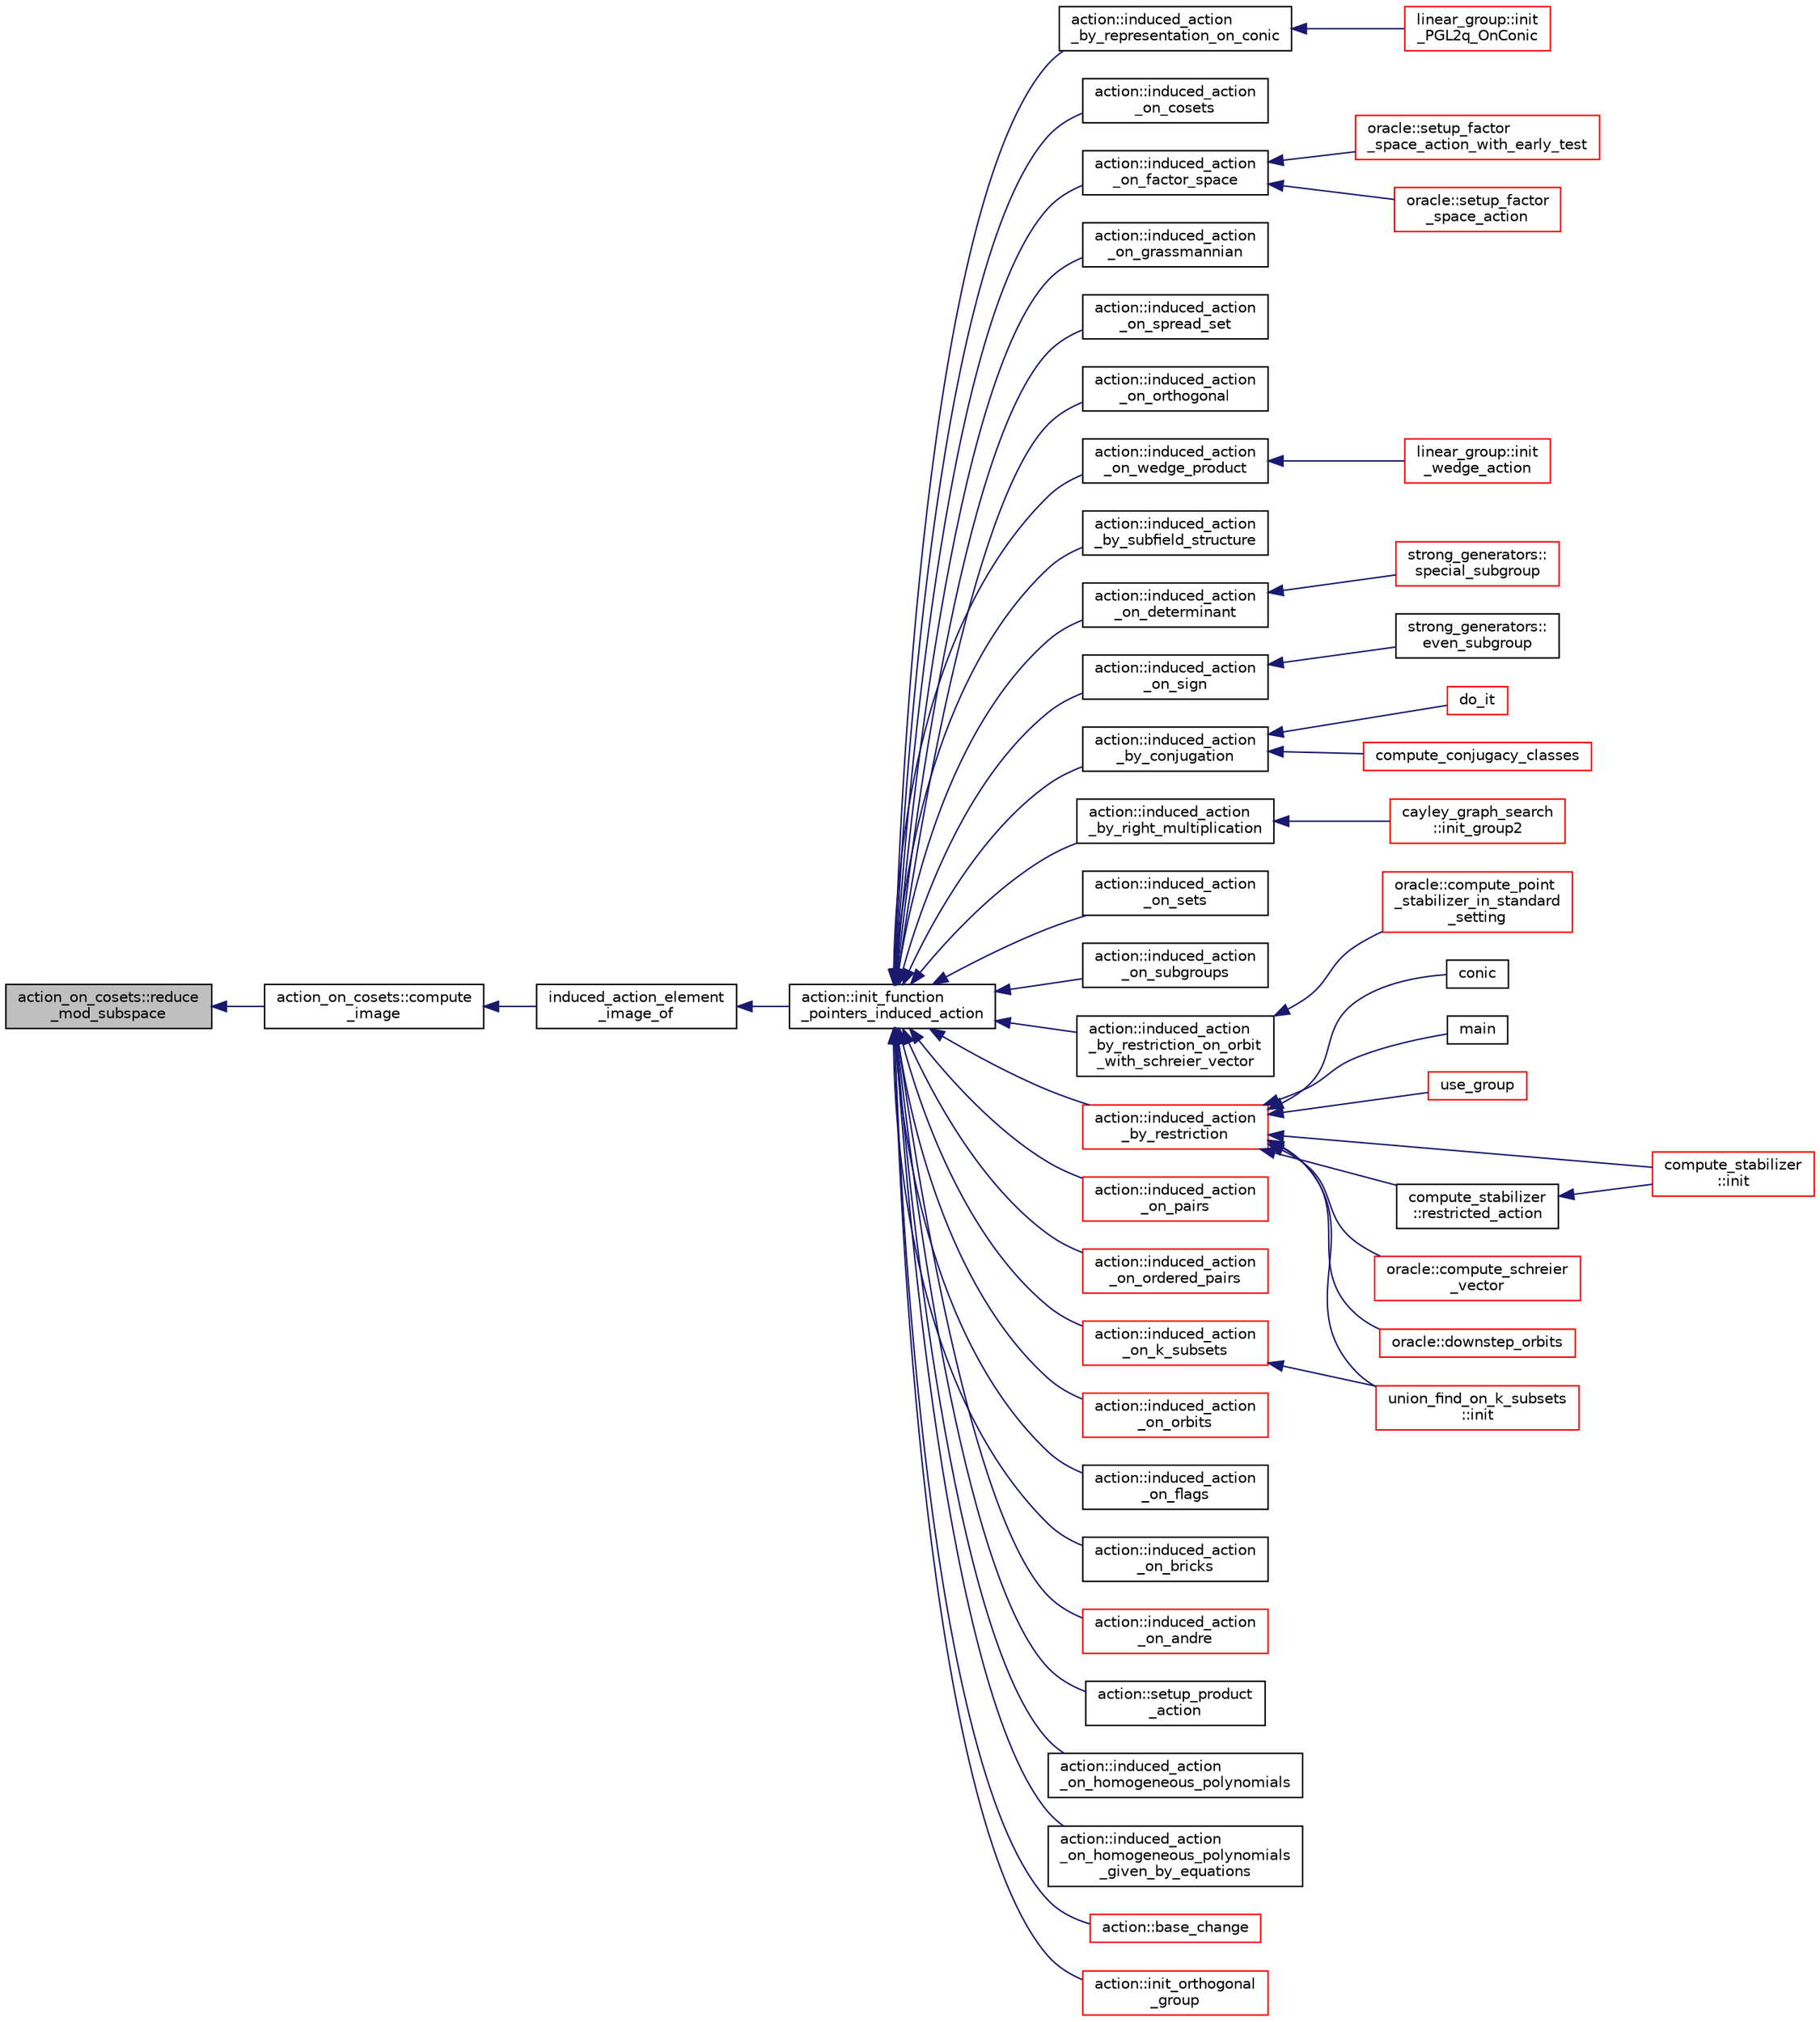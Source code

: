 digraph "action_on_cosets::reduce_mod_subspace"
{
  edge [fontname="Helvetica",fontsize="10",labelfontname="Helvetica",labelfontsize="10"];
  node [fontname="Helvetica",fontsize="10",shape=record];
  rankdir="LR";
  Node262 [label="action_on_cosets::reduce\l_mod_subspace",height=0.2,width=0.4,color="black", fillcolor="grey75", style="filled", fontcolor="black"];
  Node262 -> Node263 [dir="back",color="midnightblue",fontsize="10",style="solid",fontname="Helvetica"];
  Node263 [label="action_on_cosets::compute\l_image",height=0.2,width=0.4,color="black", fillcolor="white", style="filled",URL="$d3/d72/classaction__on__cosets.html#a6c64ec61d7a0443041ca04ec17791dbd"];
  Node263 -> Node264 [dir="back",color="midnightblue",fontsize="10",style="solid",fontname="Helvetica"];
  Node264 [label="induced_action_element\l_image_of",height=0.2,width=0.4,color="black", fillcolor="white", style="filled",URL="$d3/d27/interface_8_c.html#a821850d6c3988dd122de0489cd36f0f0"];
  Node264 -> Node265 [dir="back",color="midnightblue",fontsize="10",style="solid",fontname="Helvetica"];
  Node265 [label="action::init_function\l_pointers_induced_action",height=0.2,width=0.4,color="black", fillcolor="white", style="filled",URL="$d2/d86/classaction.html#a3b9287d084b24f7a3b9532a7589c58de"];
  Node265 -> Node266 [dir="back",color="midnightblue",fontsize="10",style="solid",fontname="Helvetica"];
  Node266 [label="action::induced_action\l_by_representation_on_conic",height=0.2,width=0.4,color="black", fillcolor="white", style="filled",URL="$d2/d86/classaction.html#a228538e3f07bc186db8eb5da8b90f617"];
  Node266 -> Node267 [dir="back",color="midnightblue",fontsize="10",style="solid",fontname="Helvetica"];
  Node267 [label="linear_group::init\l_PGL2q_OnConic",height=0.2,width=0.4,color="red", fillcolor="white", style="filled",URL="$df/d5a/classlinear__group.html#a84c4d6e1849da4c6f8f096a1af2a8270"];
  Node265 -> Node274 [dir="back",color="midnightblue",fontsize="10",style="solid",fontname="Helvetica"];
  Node274 [label="action::induced_action\l_on_cosets",height=0.2,width=0.4,color="black", fillcolor="white", style="filled",URL="$d2/d86/classaction.html#acbdff5ffed42af6a01f07dffb2787237"];
  Node265 -> Node275 [dir="back",color="midnightblue",fontsize="10",style="solid",fontname="Helvetica"];
  Node275 [label="action::induced_action\l_on_factor_space",height=0.2,width=0.4,color="black", fillcolor="white", style="filled",URL="$d2/d86/classaction.html#af501ff2aa74fb6049bee5c01cd8b909b"];
  Node275 -> Node276 [dir="back",color="midnightblue",fontsize="10",style="solid",fontname="Helvetica"];
  Node276 [label="oracle::setup_factor\l_space_action_with_early_test",height=0.2,width=0.4,color="red", fillcolor="white", style="filled",URL="$d7/da7/classoracle.html#a7c26a85886666829e9727df91d2f01ad"];
  Node275 -> Node356 [dir="back",color="midnightblue",fontsize="10",style="solid",fontname="Helvetica"];
  Node356 [label="oracle::setup_factor\l_space_action",height=0.2,width=0.4,color="red", fillcolor="white", style="filled",URL="$d7/da7/classoracle.html#a181e076f112ba1f32f5fb4e8abebdb18"];
  Node265 -> Node357 [dir="back",color="midnightblue",fontsize="10",style="solid",fontname="Helvetica"];
  Node357 [label="action::induced_action\l_on_grassmannian",height=0.2,width=0.4,color="black", fillcolor="white", style="filled",URL="$d2/d86/classaction.html#a295b730ecc0b0bf30f714094fef956ea"];
  Node265 -> Node358 [dir="back",color="midnightblue",fontsize="10",style="solid",fontname="Helvetica"];
  Node358 [label="action::induced_action\l_on_spread_set",height=0.2,width=0.4,color="black", fillcolor="white", style="filled",URL="$d2/d86/classaction.html#a7c5839c650592f083dc850d81ed05a5b"];
  Node265 -> Node359 [dir="back",color="midnightblue",fontsize="10",style="solid",fontname="Helvetica"];
  Node359 [label="action::induced_action\l_on_orthogonal",height=0.2,width=0.4,color="black", fillcolor="white", style="filled",URL="$d2/d86/classaction.html#a4f191cee643a81d7f18a4d729084e945"];
  Node265 -> Node360 [dir="back",color="midnightblue",fontsize="10",style="solid",fontname="Helvetica"];
  Node360 [label="action::induced_action\l_on_wedge_product",height=0.2,width=0.4,color="black", fillcolor="white", style="filled",URL="$d2/d86/classaction.html#af13a5da25b8e8597ab695edff222fb6a"];
  Node360 -> Node361 [dir="back",color="midnightblue",fontsize="10",style="solid",fontname="Helvetica"];
  Node361 [label="linear_group::init\l_wedge_action",height=0.2,width=0.4,color="red", fillcolor="white", style="filled",URL="$df/d5a/classlinear__group.html#a16a8a2a5fdc535f2263210ca7943119e"];
  Node265 -> Node362 [dir="back",color="midnightblue",fontsize="10",style="solid",fontname="Helvetica"];
  Node362 [label="action::induced_action\l_by_subfield_structure",height=0.2,width=0.4,color="black", fillcolor="white", style="filled",URL="$d2/d86/classaction.html#add42951bdab176ceed6cc4af05dfa948"];
  Node265 -> Node363 [dir="back",color="midnightblue",fontsize="10",style="solid",fontname="Helvetica"];
  Node363 [label="action::induced_action\l_on_determinant",height=0.2,width=0.4,color="black", fillcolor="white", style="filled",URL="$d2/d86/classaction.html#aa6b9d3c2ded2cae185ee31f2200ad0b5"];
  Node363 -> Node364 [dir="back",color="midnightblue",fontsize="10",style="solid",fontname="Helvetica"];
  Node364 [label="strong_generators::\lspecial_subgroup",height=0.2,width=0.4,color="red", fillcolor="white", style="filled",URL="$dc/d09/classstrong__generators.html#a78e9e4d012bb440194e2874c40ca9e29"];
  Node265 -> Node366 [dir="back",color="midnightblue",fontsize="10",style="solid",fontname="Helvetica"];
  Node366 [label="action::induced_action\l_on_sign",height=0.2,width=0.4,color="black", fillcolor="white", style="filled",URL="$d2/d86/classaction.html#ab17b07971b94eae7c5efa21b33f643f1"];
  Node366 -> Node367 [dir="back",color="midnightblue",fontsize="10",style="solid",fontname="Helvetica"];
  Node367 [label="strong_generators::\leven_subgroup",height=0.2,width=0.4,color="black", fillcolor="white", style="filled",URL="$dc/d09/classstrong__generators.html#a8c1a171968f012ec245b0487a6af66e0"];
  Node265 -> Node368 [dir="back",color="midnightblue",fontsize="10",style="solid",fontname="Helvetica"];
  Node368 [label="action::induced_action\l_by_conjugation",height=0.2,width=0.4,color="black", fillcolor="white", style="filled",URL="$d2/d86/classaction.html#a45fb7703c6acac791acdcde339d21cc2"];
  Node368 -> Node369 [dir="back",color="midnightblue",fontsize="10",style="solid",fontname="Helvetica"];
  Node369 [label="do_it",height=0.2,width=0.4,color="red", fillcolor="white", style="filled",URL="$da/da3/burnside_8_c.html#a6a1ed4d46bdb13e56112f47f0565c25b"];
  Node368 -> Node371 [dir="back",color="midnightblue",fontsize="10",style="solid",fontname="Helvetica"];
  Node371 [label="compute_conjugacy_classes",height=0.2,width=0.4,color="red", fillcolor="white", style="filled",URL="$dc/dd4/group__actions_8h.html#a3a3f311d8e19e481707b3e54dbb35066"];
  Node265 -> Node376 [dir="back",color="midnightblue",fontsize="10",style="solid",fontname="Helvetica"];
  Node376 [label="action::induced_action\l_by_right_multiplication",height=0.2,width=0.4,color="black", fillcolor="white", style="filled",URL="$d2/d86/classaction.html#aafa2818d9d98046507e2754938be0c04"];
  Node376 -> Node377 [dir="back",color="midnightblue",fontsize="10",style="solid",fontname="Helvetica"];
  Node377 [label="cayley_graph_search\l::init_group2",height=0.2,width=0.4,color="red", fillcolor="white", style="filled",URL="$de/dae/classcayley__graph__search.html#ac765646a4795740d7ac0a9407bf35f32"];
  Node265 -> Node379 [dir="back",color="midnightblue",fontsize="10",style="solid",fontname="Helvetica"];
  Node379 [label="action::induced_action\l_on_sets",height=0.2,width=0.4,color="black", fillcolor="white", style="filled",URL="$d2/d86/classaction.html#a09639acee6b88644c103b17050cc32f1"];
  Node265 -> Node380 [dir="back",color="midnightblue",fontsize="10",style="solid",fontname="Helvetica"];
  Node380 [label="action::induced_action\l_on_subgroups",height=0.2,width=0.4,color="black", fillcolor="white", style="filled",URL="$d2/d86/classaction.html#ad0de7ea45a2a73c1b8e0f52ee3ce4610"];
  Node265 -> Node381 [dir="back",color="midnightblue",fontsize="10",style="solid",fontname="Helvetica"];
  Node381 [label="action::induced_action\l_by_restriction_on_orbit\l_with_schreier_vector",height=0.2,width=0.4,color="black", fillcolor="white", style="filled",URL="$d2/d86/classaction.html#ad3ddab72625d9bebe7ac8eaef488cf4c"];
  Node381 -> Node382 [dir="back",color="midnightblue",fontsize="10",style="solid",fontname="Helvetica"];
  Node382 [label="oracle::compute_point\l_stabilizer_in_standard\l_setting",height=0.2,width=0.4,color="red", fillcolor="white", style="filled",URL="$d7/da7/classoracle.html#afa7b2b71cd2ccbb807a740d6e1085982"];
  Node265 -> Node383 [dir="back",color="midnightblue",fontsize="10",style="solid",fontname="Helvetica"];
  Node383 [label="action::induced_action\l_by_restriction",height=0.2,width=0.4,color="red", fillcolor="white", style="filled",URL="$d2/d86/classaction.html#a37c21f74a97c921d882a308370c06357"];
  Node383 -> Node287 [dir="back",color="midnightblue",fontsize="10",style="solid",fontname="Helvetica"];
  Node287 [label="conic",height=0.2,width=0.4,color="black", fillcolor="white", style="filled",URL="$d4/de8/conic_8_c.html#a96def9474b981a9d5831a9b48d85d652"];
  Node383 -> Node384 [dir="back",color="midnightblue",fontsize="10",style="solid",fontname="Helvetica"];
  Node384 [label="main",height=0.2,width=0.4,color="black", fillcolor="white", style="filled",URL="$d5/d0d/apps_2projective__space_2polar_8_c.html#a217dbf8b442f20279ea00b898af96f52"];
  Node383 -> Node314 [dir="back",color="midnightblue",fontsize="10",style="solid",fontname="Helvetica"];
  Node314 [label="use_group",height=0.2,width=0.4,color="red", fillcolor="white", style="filled",URL="$d9/d9f/all__cliques_8_c.html#aba62531e97173264c39afe2c7857af31"];
  Node383 -> Node385 [dir="back",color="midnightblue",fontsize="10",style="solid",fontname="Helvetica"];
  Node385 [label="union_find_on_k_subsets\l::init",height=0.2,width=0.4,color="red", fillcolor="white", style="filled",URL="$d3/d1b/classunion__find__on__k__subsets.html#aad0de310a8e8df1ff78ee2eaf3ec1e54"];
  Node383 -> Node387 [dir="back",color="midnightblue",fontsize="10",style="solid",fontname="Helvetica"];
  Node387 [label="compute_stabilizer\l::init",height=0.2,width=0.4,color="red", fillcolor="white", style="filled",URL="$d8/d30/classcompute__stabilizer.html#a36a1729430f317a65559220a8206a7d7"];
  Node383 -> Node392 [dir="back",color="midnightblue",fontsize="10",style="solid",fontname="Helvetica"];
  Node392 [label="compute_stabilizer\l::restricted_action",height=0.2,width=0.4,color="black", fillcolor="white", style="filled",URL="$d8/d30/classcompute__stabilizer.html#a895df470da0ac14f812c3c4b6f2280b9"];
  Node392 -> Node387 [dir="back",color="midnightblue",fontsize="10",style="solid",fontname="Helvetica"];
  Node383 -> Node393 [dir="back",color="midnightblue",fontsize="10",style="solid",fontname="Helvetica"];
  Node393 [label="oracle::compute_schreier\l_vector",height=0.2,width=0.4,color="red", fillcolor="white", style="filled",URL="$d7/da7/classoracle.html#a1ba7d398b51ed70f89b5ea54adb7b089"];
  Node383 -> Node403 [dir="back",color="midnightblue",fontsize="10",style="solid",fontname="Helvetica"];
  Node403 [label="oracle::downstep_orbits",height=0.2,width=0.4,color="red", fillcolor="white", style="filled",URL="$d7/da7/classoracle.html#a65ea623f3a7b2e3dba4e29638207bc53"];
  Node265 -> Node423 [dir="back",color="midnightblue",fontsize="10",style="solid",fontname="Helvetica"];
  Node423 [label="action::induced_action\l_on_pairs",height=0.2,width=0.4,color="red", fillcolor="white", style="filled",URL="$d2/d86/classaction.html#a4b01c7b3cc749218e9dbd84b9fed90b3"];
  Node265 -> Node425 [dir="back",color="midnightblue",fontsize="10",style="solid",fontname="Helvetica"];
  Node425 [label="action::induced_action\l_on_ordered_pairs",height=0.2,width=0.4,color="red", fillcolor="white", style="filled",URL="$d2/d86/classaction.html#ad290e0cc115881e0b9ddab7f7071975e"];
  Node265 -> Node426 [dir="back",color="midnightblue",fontsize="10",style="solid",fontname="Helvetica"];
  Node426 [label="action::induced_action\l_on_k_subsets",height=0.2,width=0.4,color="red", fillcolor="white", style="filled",URL="$d2/d86/classaction.html#a2eb6058853cffc4c099099e07ecbe612"];
  Node426 -> Node385 [dir="back",color="midnightblue",fontsize="10",style="solid",fontname="Helvetica"];
  Node265 -> Node428 [dir="back",color="midnightblue",fontsize="10",style="solid",fontname="Helvetica"];
  Node428 [label="action::induced_action\l_on_orbits",height=0.2,width=0.4,color="red", fillcolor="white", style="filled",URL="$d2/d86/classaction.html#a875913e4919877fe3dcae039ce44d7d8"];
  Node265 -> Node432 [dir="back",color="midnightblue",fontsize="10",style="solid",fontname="Helvetica"];
  Node432 [label="action::induced_action\l_on_flags",height=0.2,width=0.4,color="black", fillcolor="white", style="filled",URL="$d2/d86/classaction.html#afb1ac2fda2a79462e38c133330982341"];
  Node265 -> Node433 [dir="back",color="midnightblue",fontsize="10",style="solid",fontname="Helvetica"];
  Node433 [label="action::induced_action\l_on_bricks",height=0.2,width=0.4,color="black", fillcolor="white", style="filled",URL="$d2/d86/classaction.html#a71c71472fda2eefb125cd852d5feb306"];
  Node265 -> Node434 [dir="back",color="midnightblue",fontsize="10",style="solid",fontname="Helvetica"];
  Node434 [label="action::induced_action\l_on_andre",height=0.2,width=0.4,color="red", fillcolor="white", style="filled",URL="$d2/d86/classaction.html#a917efe5d7ae49b86dbf397540939fea4"];
  Node265 -> Node436 [dir="back",color="midnightblue",fontsize="10",style="solid",fontname="Helvetica"];
  Node436 [label="action::setup_product\l_action",height=0.2,width=0.4,color="black", fillcolor="white", style="filled",URL="$d2/d86/classaction.html#a35c717fb546189c007a89bb7b133e2f6"];
  Node265 -> Node437 [dir="back",color="midnightblue",fontsize="10",style="solid",fontname="Helvetica"];
  Node437 [label="action::induced_action\l_on_homogeneous_polynomials",height=0.2,width=0.4,color="black", fillcolor="white", style="filled",URL="$d2/d86/classaction.html#acafe8fb1e63926ce35338a292b621f8a"];
  Node265 -> Node438 [dir="back",color="midnightblue",fontsize="10",style="solid",fontname="Helvetica"];
  Node438 [label="action::induced_action\l_on_homogeneous_polynomials\l_given_by_equations",height=0.2,width=0.4,color="black", fillcolor="white", style="filled",URL="$d2/d86/classaction.html#a8f8df8dabfaa711297c20d44a2c1946a"];
  Node265 -> Node439 [dir="back",color="midnightblue",fontsize="10",style="solid",fontname="Helvetica"];
  Node439 [label="action::base_change",height=0.2,width=0.4,color="red", fillcolor="white", style="filled",URL="$d2/d86/classaction.html#a1cab1a81da804692affaf9b7060c90f6"];
  Node265 -> Node467 [dir="back",color="midnightblue",fontsize="10",style="solid",fontname="Helvetica"];
  Node467 [label="action::init_orthogonal\l_group",height=0.2,width=0.4,color="red", fillcolor="white", style="filled",URL="$d2/d86/classaction.html#a2cfe124956ed67d8b7a927bb44847cc2"];
}
